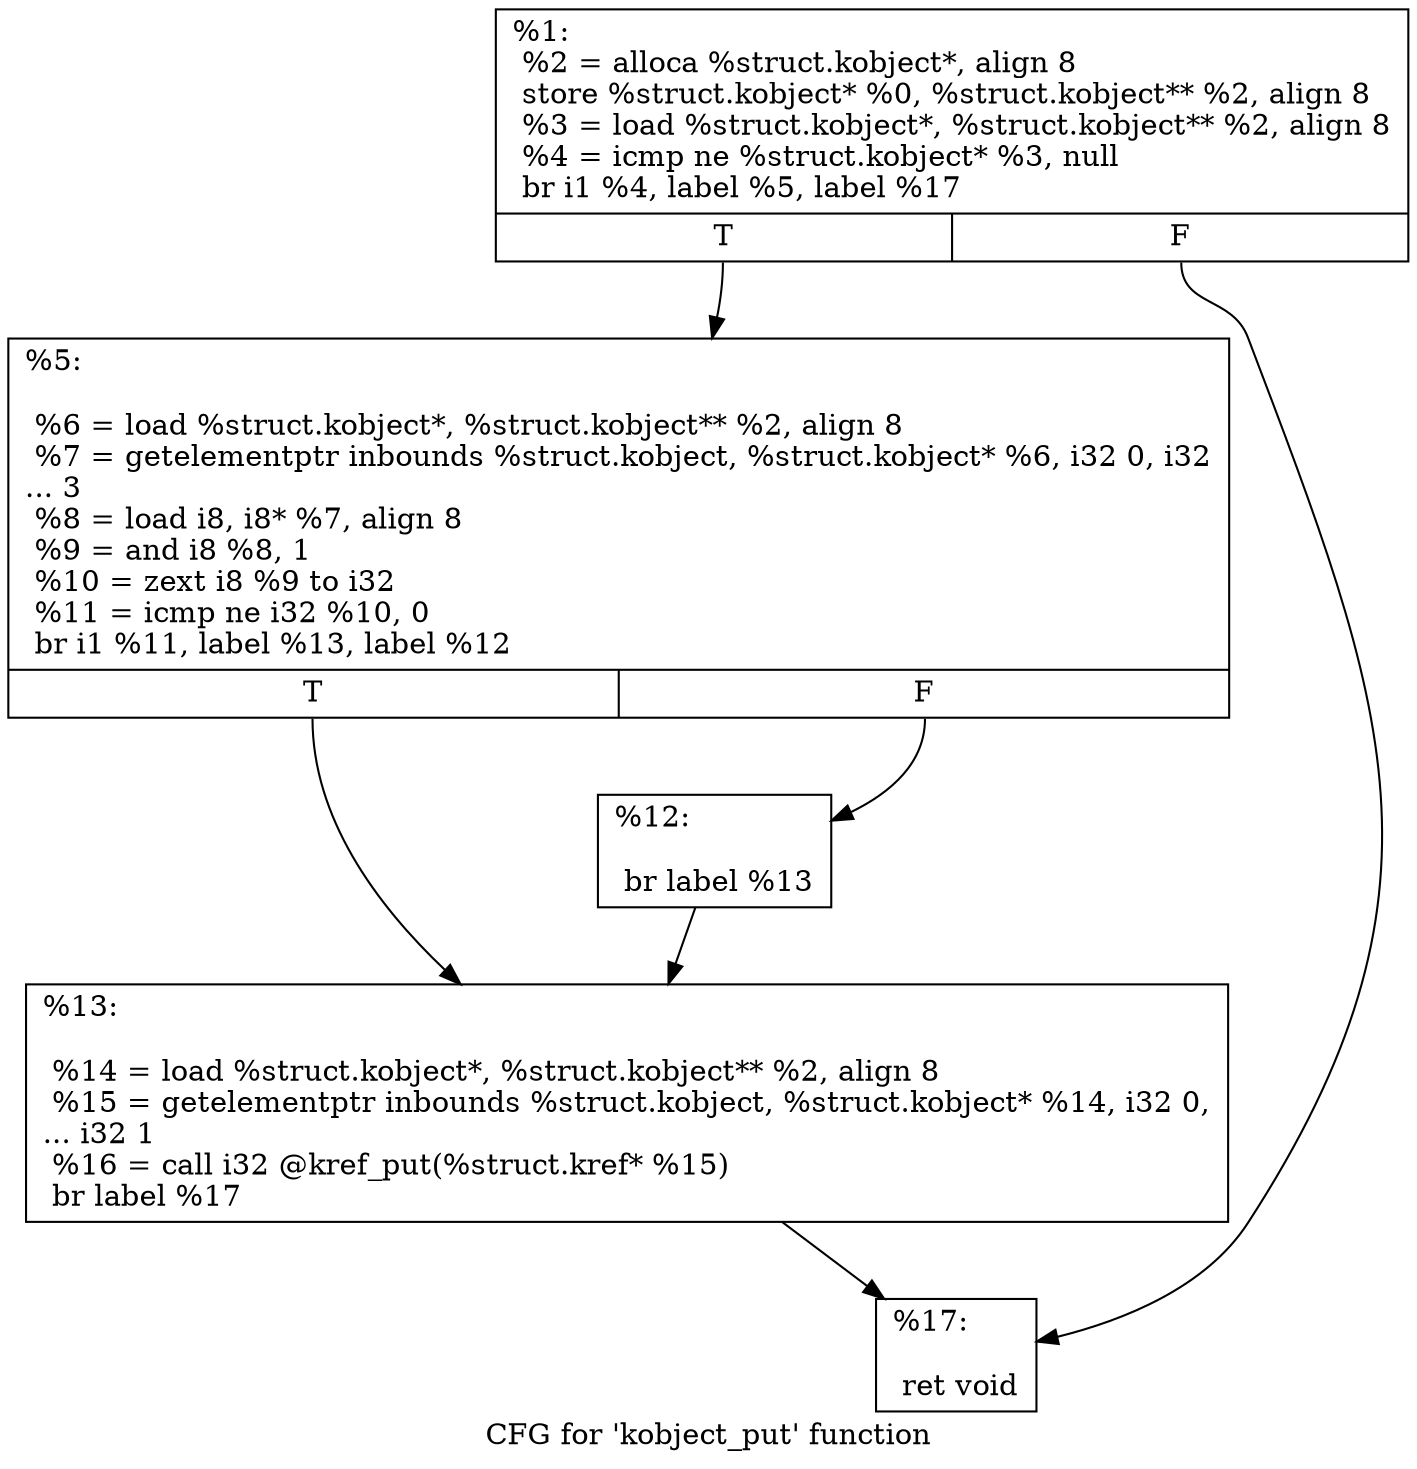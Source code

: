 digraph "CFG for 'kobject_put' function" {
	label="CFG for 'kobject_put' function";

	Node0x562305c33df0 [shape=record,label="{%1:\l  %2 = alloca %struct.kobject*, align 8\l  store %struct.kobject* %0, %struct.kobject** %2, align 8\l  %3 = load %struct.kobject*, %struct.kobject** %2, align 8\l  %4 = icmp ne %struct.kobject* %3, null\l  br i1 %4, label %5, label %17\l|{<s0>T|<s1>F}}"];
	Node0x562305c33df0:s0 -> Node0x562305c34570;
	Node0x562305c33df0:s1 -> Node0x562305c34660;
	Node0x562305c34570 [shape=record,label="{%5:\l\l  %6 = load %struct.kobject*, %struct.kobject** %2, align 8\l  %7 = getelementptr inbounds %struct.kobject, %struct.kobject* %6, i32 0, i32\l... 3\l  %8 = load i8, i8* %7, align 8\l  %9 = and i8 %8, 1\l  %10 = zext i8 %9 to i32\l  %11 = icmp ne i32 %10, 0\l  br i1 %11, label %13, label %12\l|{<s0>T|<s1>F}}"];
	Node0x562305c34570:s0 -> Node0x562305c34610;
	Node0x562305c34570:s1 -> Node0x562305c345c0;
	Node0x562305c345c0 [shape=record,label="{%12:\l\l  br label %13\l}"];
	Node0x562305c345c0 -> Node0x562305c34610;
	Node0x562305c34610 [shape=record,label="{%13:\l\l  %14 = load %struct.kobject*, %struct.kobject** %2, align 8\l  %15 = getelementptr inbounds %struct.kobject, %struct.kobject* %14, i32 0,\l... i32 1\l  %16 = call i32 @kref_put(%struct.kref* %15)\l  br label %17\l}"];
	Node0x562305c34610 -> Node0x562305c34660;
	Node0x562305c34660 [shape=record,label="{%17:\l\l  ret void\l}"];
}
